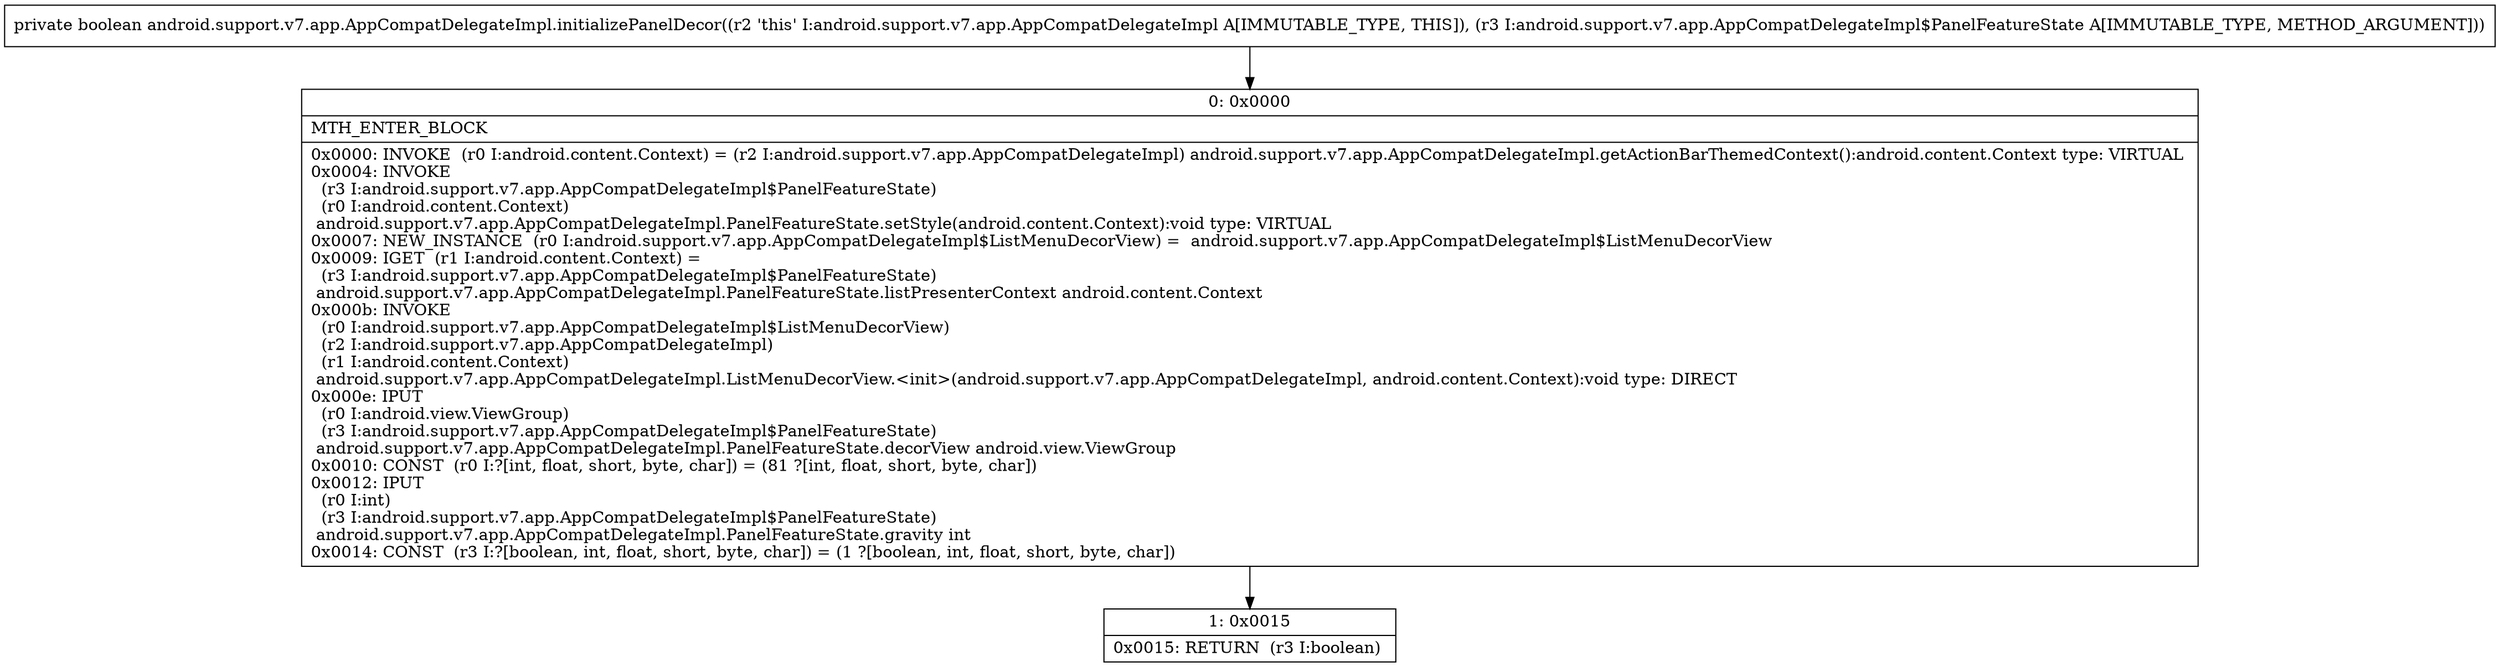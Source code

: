 digraph "CFG forandroid.support.v7.app.AppCompatDelegateImpl.initializePanelDecor(Landroid\/support\/v7\/app\/AppCompatDelegateImpl$PanelFeatureState;)Z" {
Node_0 [shape=record,label="{0\:\ 0x0000|MTH_ENTER_BLOCK\l|0x0000: INVOKE  (r0 I:android.content.Context) = (r2 I:android.support.v7.app.AppCompatDelegateImpl) android.support.v7.app.AppCompatDelegateImpl.getActionBarThemedContext():android.content.Context type: VIRTUAL \l0x0004: INVOKE  \l  (r3 I:android.support.v7.app.AppCompatDelegateImpl$PanelFeatureState)\l  (r0 I:android.content.Context)\l android.support.v7.app.AppCompatDelegateImpl.PanelFeatureState.setStyle(android.content.Context):void type: VIRTUAL \l0x0007: NEW_INSTANCE  (r0 I:android.support.v7.app.AppCompatDelegateImpl$ListMenuDecorView) =  android.support.v7.app.AppCompatDelegateImpl$ListMenuDecorView \l0x0009: IGET  (r1 I:android.content.Context) = \l  (r3 I:android.support.v7.app.AppCompatDelegateImpl$PanelFeatureState)\l android.support.v7.app.AppCompatDelegateImpl.PanelFeatureState.listPresenterContext android.content.Context \l0x000b: INVOKE  \l  (r0 I:android.support.v7.app.AppCompatDelegateImpl$ListMenuDecorView)\l  (r2 I:android.support.v7.app.AppCompatDelegateImpl)\l  (r1 I:android.content.Context)\l android.support.v7.app.AppCompatDelegateImpl.ListMenuDecorView.\<init\>(android.support.v7.app.AppCompatDelegateImpl, android.content.Context):void type: DIRECT \l0x000e: IPUT  \l  (r0 I:android.view.ViewGroup)\l  (r3 I:android.support.v7.app.AppCompatDelegateImpl$PanelFeatureState)\l android.support.v7.app.AppCompatDelegateImpl.PanelFeatureState.decorView android.view.ViewGroup \l0x0010: CONST  (r0 I:?[int, float, short, byte, char]) = (81 ?[int, float, short, byte, char]) \l0x0012: IPUT  \l  (r0 I:int)\l  (r3 I:android.support.v7.app.AppCompatDelegateImpl$PanelFeatureState)\l android.support.v7.app.AppCompatDelegateImpl.PanelFeatureState.gravity int \l0x0014: CONST  (r3 I:?[boolean, int, float, short, byte, char]) = (1 ?[boolean, int, float, short, byte, char]) \l}"];
Node_1 [shape=record,label="{1\:\ 0x0015|0x0015: RETURN  (r3 I:boolean) \l}"];
MethodNode[shape=record,label="{private boolean android.support.v7.app.AppCompatDelegateImpl.initializePanelDecor((r2 'this' I:android.support.v7.app.AppCompatDelegateImpl A[IMMUTABLE_TYPE, THIS]), (r3 I:android.support.v7.app.AppCompatDelegateImpl$PanelFeatureState A[IMMUTABLE_TYPE, METHOD_ARGUMENT])) }"];
MethodNode -> Node_0;
Node_0 -> Node_1;
}

